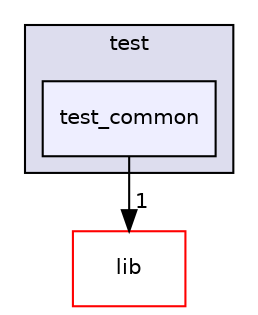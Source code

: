 digraph "/home/koray/Documents/PlatformIO/Projects/Dose/Dose/test/test_common" {
  compound=true
  node [ fontsize="10", fontname="Helvetica"];
  edge [ labelfontsize="10", labelfontname="Helvetica"];
  subgraph clusterdir_13e138d54eb8818da29c3992edef070a {
    graph [ bgcolor="#ddddee", pencolor="black", label="test" fontname="Helvetica", fontsize="10", URL="dir_13e138d54eb8818da29c3992edef070a.html"]
  dir_6c0c88587a4f4c16f8b64620f10752cf [shape=box, label="test_common", style="filled", fillcolor="#eeeeff", pencolor="black", URL="dir_6c0c88587a4f4c16f8b64620f10752cf.html"];
  }
  dir_97aefd0d527b934f1d99a682da8fe6a9 [shape=box label="lib" fillcolor="white" style="filled" color="red" URL="dir_97aefd0d527b934f1d99a682da8fe6a9.html"];
  dir_6c0c88587a4f4c16f8b64620f10752cf->dir_97aefd0d527b934f1d99a682da8fe6a9 [headlabel="1", labeldistance=1.5 headhref="dir_000010_000001.html"];
}
